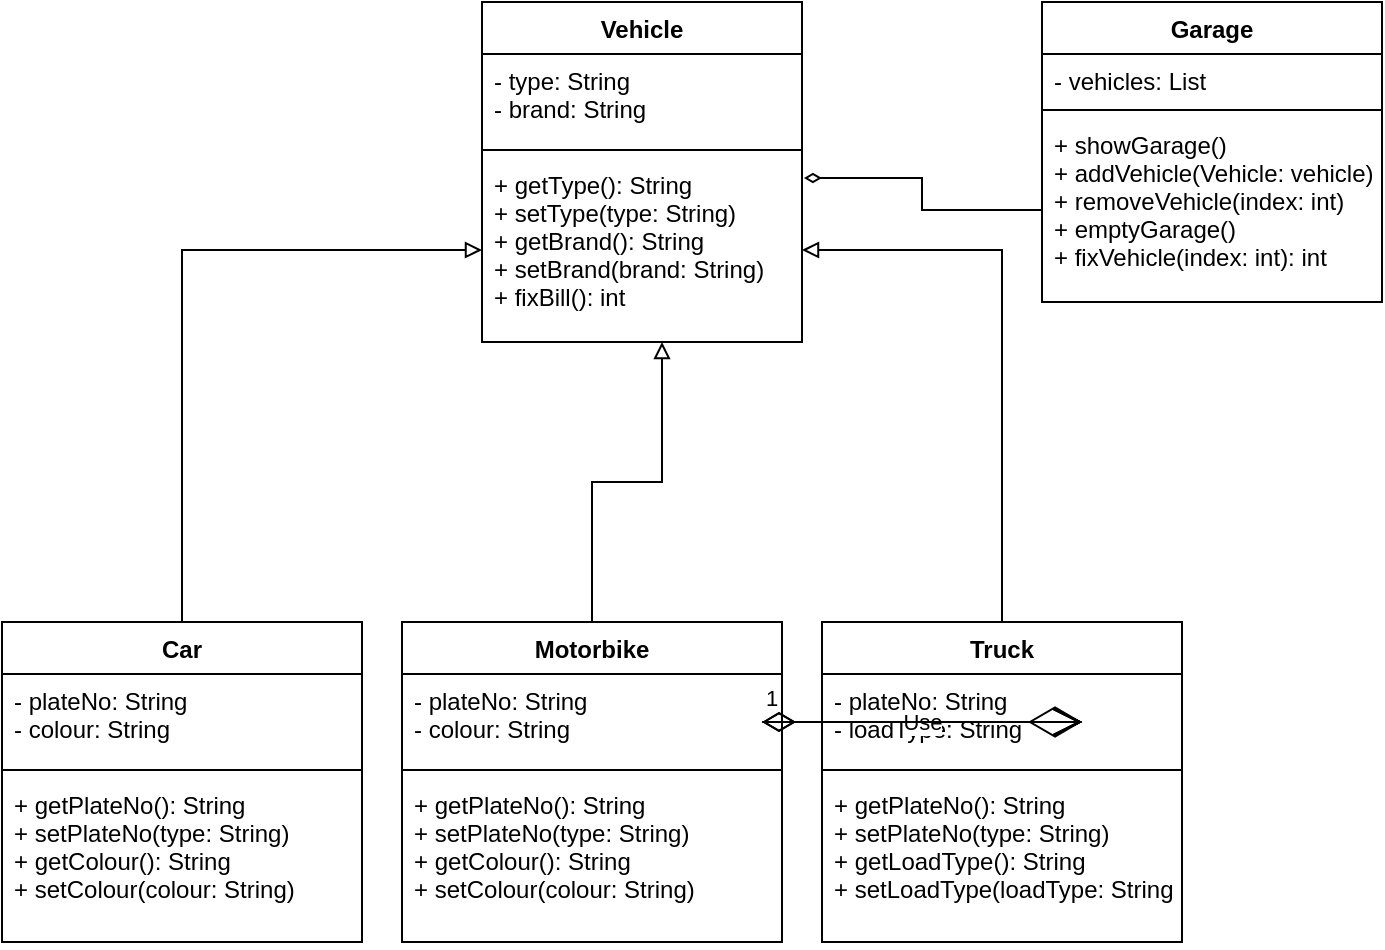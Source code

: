 <mxfile version="14.8.3" type="github">
  <diagram id="C5RBs43oDa-KdzZeNtuy" name="Page-1">
    <mxGraphModel dx="1426" dy="825" grid="1" gridSize="10" guides="1" tooltips="1" connect="1" arrows="1" fold="1" page="1" pageScale="1" pageWidth="827" pageHeight="1169" math="0" shadow="0">
      <root>
        <mxCell id="WIyWlLk6GJQsqaUBKTNV-0" />
        <mxCell id="WIyWlLk6GJQsqaUBKTNV-1" parent="WIyWlLk6GJQsqaUBKTNV-0" />
        <mxCell id="edBZbWBzAYMaHG1XOhEO-5" value="Vehicle" style="swimlane;fontStyle=1;align=center;verticalAlign=top;childLayout=stackLayout;horizontal=1;startSize=26;horizontalStack=0;resizeParent=1;resizeParentMax=0;resizeLast=0;collapsible=1;marginBottom=0;" vertex="1" parent="WIyWlLk6GJQsqaUBKTNV-1">
          <mxGeometry x="270" y="60" width="160" height="170" as="geometry" />
        </mxCell>
        <mxCell id="edBZbWBzAYMaHG1XOhEO-6" value="- type: String&#xa;- brand: String" style="text;strokeColor=none;fillColor=none;align=left;verticalAlign=top;spacingLeft=4;spacingRight=4;overflow=hidden;rotatable=0;points=[[0,0.5],[1,0.5]];portConstraint=eastwest;" vertex="1" parent="edBZbWBzAYMaHG1XOhEO-5">
          <mxGeometry y="26" width="160" height="44" as="geometry" />
        </mxCell>
        <mxCell id="edBZbWBzAYMaHG1XOhEO-7" value="" style="line;strokeWidth=1;fillColor=none;align=left;verticalAlign=middle;spacingTop=-1;spacingLeft=3;spacingRight=3;rotatable=0;labelPosition=right;points=[];portConstraint=eastwest;" vertex="1" parent="edBZbWBzAYMaHG1XOhEO-5">
          <mxGeometry y="70" width="160" height="8" as="geometry" />
        </mxCell>
        <mxCell id="edBZbWBzAYMaHG1XOhEO-8" value="+ getType(): String&#xa;+ setType(type: String)&#xa;+ getBrand(): String&#xa;+ setBrand(brand: String)&#xa;+ fixBill(): int" style="text;strokeColor=none;fillColor=none;align=left;verticalAlign=top;spacingLeft=4;spacingRight=4;overflow=hidden;rotatable=0;points=[[0,0.5],[1,0.5]];portConstraint=eastwest;" vertex="1" parent="edBZbWBzAYMaHG1XOhEO-5">
          <mxGeometry y="78" width="160" height="92" as="geometry" />
        </mxCell>
        <mxCell id="edBZbWBzAYMaHG1XOhEO-29" style="edgeStyle=orthogonalEdgeStyle;rounded=0;orthogonalLoop=1;jettySize=auto;html=1;exitX=0.5;exitY=0;exitDx=0;exitDy=0;endArrow=block;endFill=0;" edge="1" parent="WIyWlLk6GJQsqaUBKTNV-1" source="edBZbWBzAYMaHG1XOhEO-9" target="edBZbWBzAYMaHG1XOhEO-8">
          <mxGeometry relative="1" as="geometry">
            <Array as="points">
              <mxPoint x="325" y="300" />
              <mxPoint x="360" y="300" />
            </Array>
          </mxGeometry>
        </mxCell>
        <mxCell id="edBZbWBzAYMaHG1XOhEO-9" value="Motorbike" style="swimlane;fontStyle=1;align=center;verticalAlign=top;childLayout=stackLayout;horizontal=1;startSize=26;horizontalStack=0;resizeParent=1;resizeParentMax=0;resizeLast=0;collapsible=1;marginBottom=0;" vertex="1" parent="WIyWlLk6GJQsqaUBKTNV-1">
          <mxGeometry x="230" y="370" width="190" height="160" as="geometry" />
        </mxCell>
        <mxCell id="edBZbWBzAYMaHG1XOhEO-10" value="- plateNo: String&#xa;- colour: String" style="text;strokeColor=none;fillColor=none;align=left;verticalAlign=top;spacingLeft=4;spacingRight=4;overflow=hidden;rotatable=0;points=[[0,0.5],[1,0.5]];portConstraint=eastwest;" vertex="1" parent="edBZbWBzAYMaHG1XOhEO-9">
          <mxGeometry y="26" width="190" height="44" as="geometry" />
        </mxCell>
        <mxCell id="edBZbWBzAYMaHG1XOhEO-11" value="" style="line;strokeWidth=1;fillColor=none;align=left;verticalAlign=middle;spacingTop=-1;spacingLeft=3;spacingRight=3;rotatable=0;labelPosition=right;points=[];portConstraint=eastwest;" vertex="1" parent="edBZbWBzAYMaHG1XOhEO-9">
          <mxGeometry y="70" width="190" height="8" as="geometry" />
        </mxCell>
        <mxCell id="edBZbWBzAYMaHG1XOhEO-12" value="+ getPlateNo(): String&#xa;+ setPlateNo(type: String)&#xa;+ getColour(): String&#xa;+ setColour(colour: String)&#xa;" style="text;strokeColor=none;fillColor=none;align=left;verticalAlign=top;spacingLeft=4;spacingRight=4;overflow=hidden;rotatable=0;points=[[0,0.5],[1,0.5]];portConstraint=eastwest;" vertex="1" parent="edBZbWBzAYMaHG1XOhEO-9">
          <mxGeometry y="78" width="190" height="82" as="geometry" />
        </mxCell>
        <mxCell id="edBZbWBzAYMaHG1XOhEO-27" style="edgeStyle=orthogonalEdgeStyle;rounded=0;orthogonalLoop=1;jettySize=auto;html=1;endArrow=block;endFill=0;" edge="1" parent="WIyWlLk6GJQsqaUBKTNV-1" source="edBZbWBzAYMaHG1XOhEO-13" target="edBZbWBzAYMaHG1XOhEO-8">
          <mxGeometry relative="1" as="geometry">
            <mxPoint x="120" y="160" as="targetPoint" />
          </mxGeometry>
        </mxCell>
        <mxCell id="edBZbWBzAYMaHG1XOhEO-13" value="Car" style="swimlane;fontStyle=1;align=center;verticalAlign=top;childLayout=stackLayout;horizontal=1;startSize=26;horizontalStack=0;resizeParent=1;resizeParentMax=0;resizeLast=0;collapsible=1;marginBottom=0;" vertex="1" parent="WIyWlLk6GJQsqaUBKTNV-1">
          <mxGeometry x="30" y="370" width="180" height="160" as="geometry" />
        </mxCell>
        <mxCell id="edBZbWBzAYMaHG1XOhEO-14" value="- plateNo: String&#xa;- colour: String" style="text;strokeColor=none;fillColor=none;align=left;verticalAlign=top;spacingLeft=4;spacingRight=4;overflow=hidden;rotatable=0;points=[[0,0.5],[1,0.5]];portConstraint=eastwest;" vertex="1" parent="edBZbWBzAYMaHG1XOhEO-13">
          <mxGeometry y="26" width="180" height="44" as="geometry" />
        </mxCell>
        <mxCell id="edBZbWBzAYMaHG1XOhEO-15" value="" style="line;strokeWidth=1;fillColor=none;align=left;verticalAlign=middle;spacingTop=-1;spacingLeft=3;spacingRight=3;rotatable=0;labelPosition=right;points=[];portConstraint=eastwest;" vertex="1" parent="edBZbWBzAYMaHG1XOhEO-13">
          <mxGeometry y="70" width="180" height="8" as="geometry" />
        </mxCell>
        <mxCell id="edBZbWBzAYMaHG1XOhEO-16" value="+ getPlateNo(): String&#xa;+ setPlateNo(type: String)&#xa;+ getColour(): String&#xa;+ setColour(colour: String)&#xa;" style="text;strokeColor=none;fillColor=none;align=left;verticalAlign=top;spacingLeft=4;spacingRight=4;overflow=hidden;rotatable=0;points=[[0,0.5],[1,0.5]];portConstraint=eastwest;" vertex="1" parent="edBZbWBzAYMaHG1XOhEO-13">
          <mxGeometry y="78" width="180" height="82" as="geometry" />
        </mxCell>
        <mxCell id="edBZbWBzAYMaHG1XOhEO-31" style="edgeStyle=orthogonalEdgeStyle;rounded=0;orthogonalLoop=1;jettySize=auto;html=1;exitX=0.5;exitY=0;exitDx=0;exitDy=0;endArrow=block;endFill=0;" edge="1" parent="WIyWlLk6GJQsqaUBKTNV-1" source="edBZbWBzAYMaHG1XOhEO-17" target="edBZbWBzAYMaHG1XOhEO-8">
          <mxGeometry relative="1" as="geometry" />
        </mxCell>
        <mxCell id="edBZbWBzAYMaHG1XOhEO-17" value="Truck" style="swimlane;fontStyle=1;align=center;verticalAlign=top;childLayout=stackLayout;horizontal=1;startSize=26;horizontalStack=0;resizeParent=1;resizeParentMax=0;resizeLast=0;collapsible=1;marginBottom=0;" vertex="1" parent="WIyWlLk6GJQsqaUBKTNV-1">
          <mxGeometry x="440" y="370" width="180" height="160" as="geometry" />
        </mxCell>
        <mxCell id="edBZbWBzAYMaHG1XOhEO-18" value="- plateNo: String&#xa;- loadType: String" style="text;strokeColor=none;fillColor=none;align=left;verticalAlign=top;spacingLeft=4;spacingRight=4;overflow=hidden;rotatable=0;points=[[0,0.5],[1,0.5]];portConstraint=eastwest;" vertex="1" parent="edBZbWBzAYMaHG1XOhEO-17">
          <mxGeometry y="26" width="180" height="44" as="geometry" />
        </mxCell>
        <mxCell id="edBZbWBzAYMaHG1XOhEO-19" value="" style="line;strokeWidth=1;fillColor=none;align=left;verticalAlign=middle;spacingTop=-1;spacingLeft=3;spacingRight=3;rotatable=0;labelPosition=right;points=[];portConstraint=eastwest;" vertex="1" parent="edBZbWBzAYMaHG1XOhEO-17">
          <mxGeometry y="70" width="180" height="8" as="geometry" />
        </mxCell>
        <mxCell id="edBZbWBzAYMaHG1XOhEO-20" value="+ getPlateNo(): String&#xa;+ setPlateNo(type: String)&#xa;+ getLoadType(): String&#xa;+ setLoadType(loadType: String)&#xa;" style="text;strokeColor=none;fillColor=none;align=left;verticalAlign=top;spacingLeft=4;spacingRight=4;overflow=hidden;rotatable=0;points=[[0,0.5],[1,0.5]];portConstraint=eastwest;" vertex="1" parent="edBZbWBzAYMaHG1XOhEO-17">
          <mxGeometry y="78" width="180" height="82" as="geometry" />
        </mxCell>
        <mxCell id="edBZbWBzAYMaHG1XOhEO-21" value="Garage" style="swimlane;fontStyle=1;align=center;verticalAlign=top;childLayout=stackLayout;horizontal=1;startSize=26;horizontalStack=0;resizeParent=1;resizeParentMax=0;resizeLast=0;collapsible=1;marginBottom=0;" vertex="1" parent="WIyWlLk6GJQsqaUBKTNV-1">
          <mxGeometry x="550" y="60" width="170" height="150" as="geometry" />
        </mxCell>
        <mxCell id="edBZbWBzAYMaHG1XOhEO-22" value="- vehicles: List" style="text;strokeColor=none;fillColor=none;align=left;verticalAlign=top;spacingLeft=4;spacingRight=4;overflow=hidden;rotatable=0;points=[[0,0.5],[1,0.5]];portConstraint=eastwest;" vertex="1" parent="edBZbWBzAYMaHG1XOhEO-21">
          <mxGeometry y="26" width="170" height="24" as="geometry" />
        </mxCell>
        <mxCell id="edBZbWBzAYMaHG1XOhEO-23" value="" style="line;strokeWidth=1;fillColor=none;align=left;verticalAlign=middle;spacingTop=-1;spacingLeft=3;spacingRight=3;rotatable=0;labelPosition=right;points=[];portConstraint=eastwest;" vertex="1" parent="edBZbWBzAYMaHG1XOhEO-21">
          <mxGeometry y="50" width="170" height="8" as="geometry" />
        </mxCell>
        <mxCell id="edBZbWBzAYMaHG1XOhEO-24" value="+ showGarage()&#xa;+ addVehicle(Vehicle: vehicle)&#xa;+ removeVehicle(index: int)&#xa;+ emptyGarage()&#xa;+ fixVehicle(index: int): int" style="text;strokeColor=none;fillColor=none;align=left;verticalAlign=top;spacingLeft=4;spacingRight=4;overflow=hidden;rotatable=0;points=[[0,0.5],[1,0.5]];portConstraint=eastwest;" vertex="1" parent="edBZbWBzAYMaHG1XOhEO-21">
          <mxGeometry y="58" width="170" height="92" as="geometry" />
        </mxCell>
        <mxCell id="edBZbWBzAYMaHG1XOhEO-25" value="Use" style="endArrow=open;endSize=12;dashed=1;html=1;" edge="1" parent="WIyWlLk6GJQsqaUBKTNV-1">
          <mxGeometry width="160" relative="1" as="geometry">
            <mxPoint x="410" y="420" as="sourcePoint" />
            <mxPoint x="570" y="420" as="targetPoint" />
          </mxGeometry>
        </mxCell>
        <mxCell id="edBZbWBzAYMaHG1XOhEO-26" value="Use" style="endArrow=open;endSize=12;dashed=1;html=1;" edge="1" parent="WIyWlLk6GJQsqaUBKTNV-1">
          <mxGeometry width="160" relative="1" as="geometry">
            <mxPoint x="410" y="420" as="sourcePoint" />
            <mxPoint x="570" y="420" as="targetPoint" />
          </mxGeometry>
        </mxCell>
        <mxCell id="edBZbWBzAYMaHG1XOhEO-28" value="Use" style="endArrow=open;endSize=12;dashed=1;html=1;" edge="1" parent="WIyWlLk6GJQsqaUBKTNV-1">
          <mxGeometry width="160" relative="1" as="geometry">
            <mxPoint x="410" y="420" as="sourcePoint" />
            <mxPoint x="570" y="420" as="targetPoint" />
          </mxGeometry>
        </mxCell>
        <mxCell id="edBZbWBzAYMaHG1XOhEO-30" value="Use" style="endArrow=open;endSize=12;dashed=1;html=1;" edge="1" parent="WIyWlLk6GJQsqaUBKTNV-1">
          <mxGeometry width="160" relative="1" as="geometry">
            <mxPoint x="410" y="420" as="sourcePoint" />
            <mxPoint x="570" y="420" as="targetPoint" />
          </mxGeometry>
        </mxCell>
        <mxCell id="edBZbWBzAYMaHG1XOhEO-32" value="1" style="endArrow=open;html=1;endSize=12;startArrow=diamondThin;startSize=14;startFill=0;edgeStyle=orthogonalEdgeStyle;align=left;verticalAlign=bottom;" edge="1" parent="WIyWlLk6GJQsqaUBKTNV-1">
          <mxGeometry x="-1" y="3" relative="1" as="geometry">
            <mxPoint x="410" y="420" as="sourcePoint" />
            <mxPoint x="570" y="420" as="targetPoint" />
          </mxGeometry>
        </mxCell>
        <mxCell id="edBZbWBzAYMaHG1XOhEO-33" value="" style="endArrow=diamondThin;endFill=0;endSize=24;html=1;" edge="1" parent="WIyWlLk6GJQsqaUBKTNV-1">
          <mxGeometry width="160" relative="1" as="geometry">
            <mxPoint x="410" y="420" as="sourcePoint" />
            <mxPoint x="570" y="420" as="targetPoint" />
          </mxGeometry>
        </mxCell>
        <mxCell id="edBZbWBzAYMaHG1XOhEO-34" style="edgeStyle=orthogonalEdgeStyle;rounded=0;orthogonalLoop=1;jettySize=auto;html=1;exitX=0;exitY=0.5;exitDx=0;exitDy=0;entryX=1.006;entryY=0.109;entryDx=0;entryDy=0;entryPerimeter=0;endArrow=diamondThin;endFill=0;strokeWidth=1;" edge="1" parent="WIyWlLk6GJQsqaUBKTNV-1" source="edBZbWBzAYMaHG1XOhEO-24" target="edBZbWBzAYMaHG1XOhEO-8">
          <mxGeometry relative="1" as="geometry" />
        </mxCell>
        <mxCell id="edBZbWBzAYMaHG1XOhEO-36" value="1" style="endArrow=open;html=1;endSize=12;startArrow=diamondThin;startSize=14;startFill=0;edgeStyle=orthogonalEdgeStyle;align=left;verticalAlign=bottom;strokeWidth=1;" edge="1" parent="WIyWlLk6GJQsqaUBKTNV-1">
          <mxGeometry x="-1" y="3" relative="1" as="geometry">
            <mxPoint x="410" y="420" as="sourcePoint" />
            <mxPoint x="570" y="420" as="targetPoint" />
          </mxGeometry>
        </mxCell>
      </root>
    </mxGraphModel>
  </diagram>
</mxfile>
